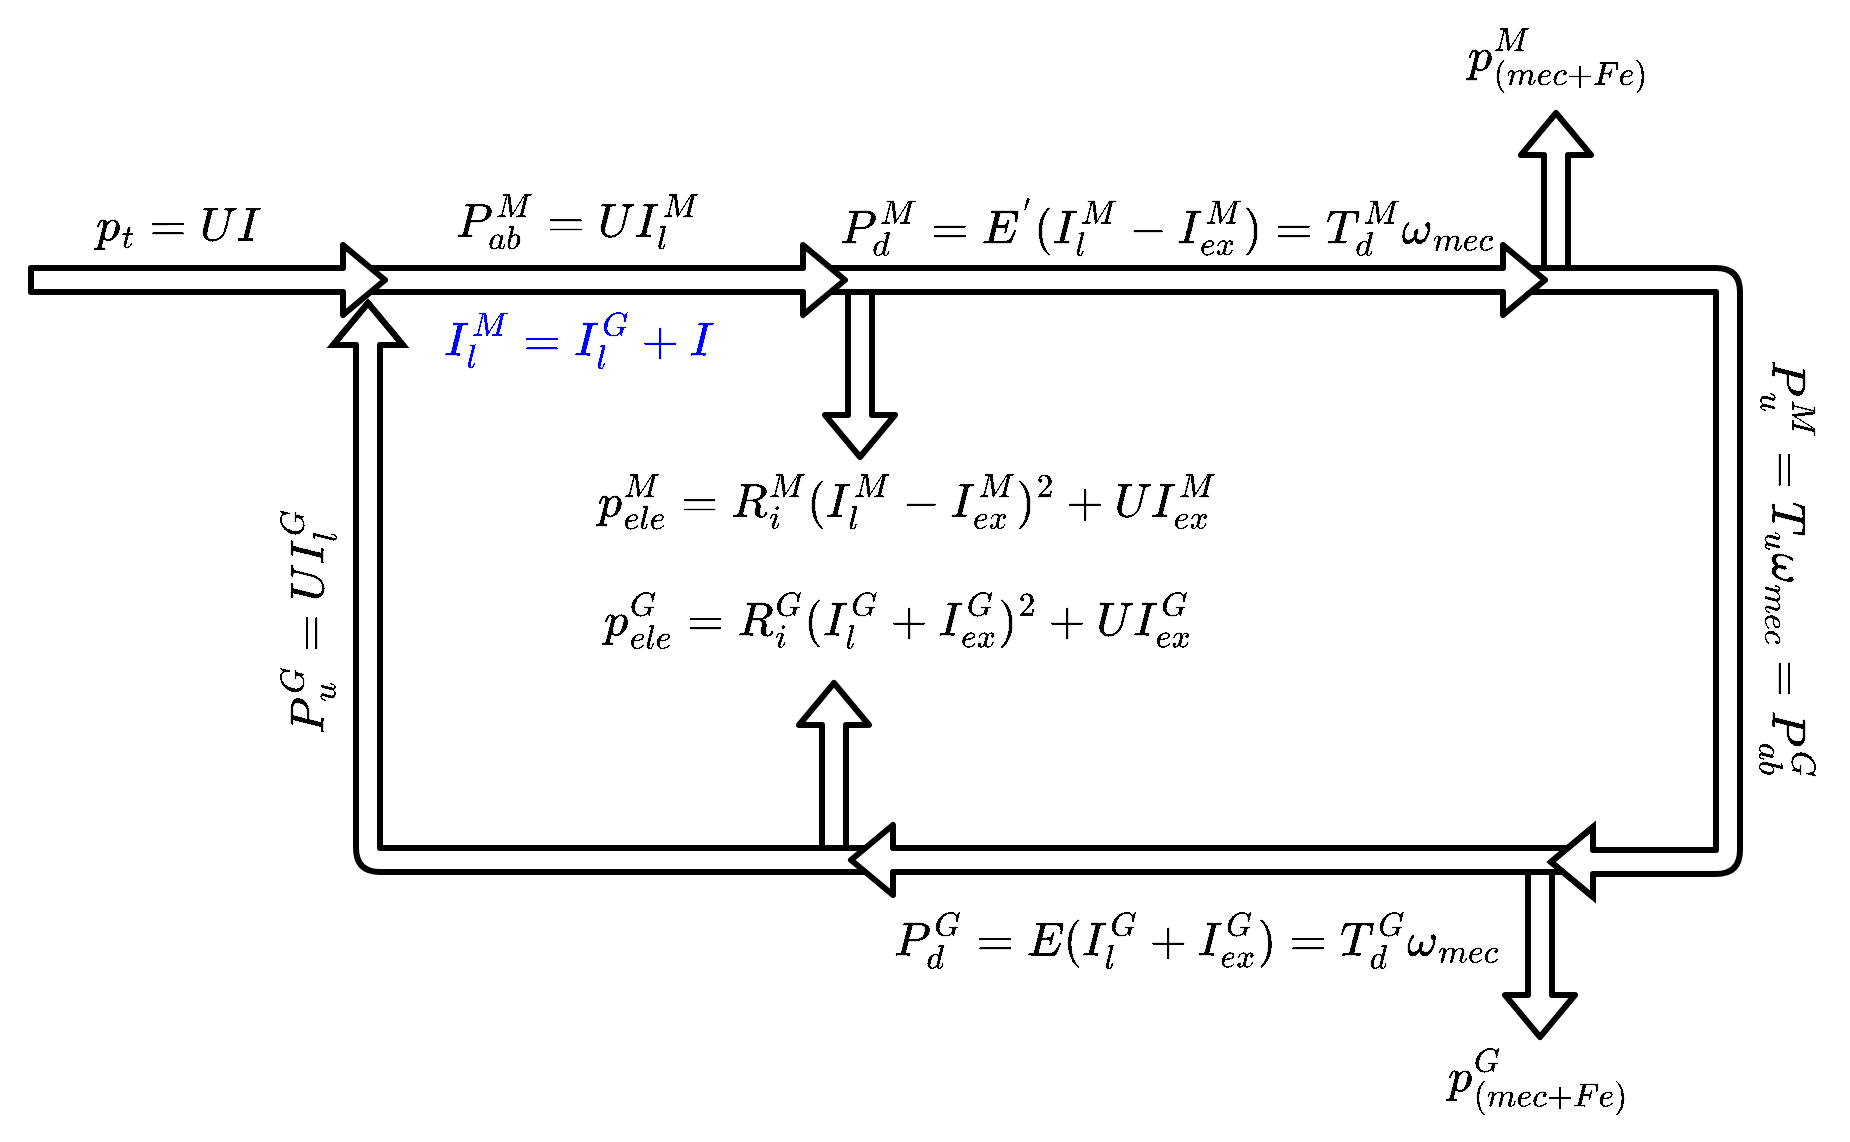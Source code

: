 <mxfile version="28.0.9">
  <diagram id="lR4dvnIPTEWd91jWwzxk" name="Página-1">
    <mxGraphModel dx="908" dy="673" grid="1" gridSize="10" guides="1" tooltips="1" connect="1" arrows="1" fold="1" page="1" pageScale="1" pageWidth="827" pageHeight="1169" background="#ffffff" math="1" shadow="0">
      <root>
        <mxCell id="0" />
        <mxCell id="1" parent="0" />
        <mxCell id="7RYQ9nikGVs3Xfe4LESR-33" value="" style="shape=flexArrow;endArrow=classic;html=1;strokeWidth=3;fillColor=#ffffff;" parent="1" edge="1">
          <mxGeometry width="50" height="50" relative="1" as="geometry">
            <mxPoint x="553" y="650" as="sourcePoint" />
            <mxPoint x="553" y="560" as="targetPoint" />
          </mxGeometry>
        </mxCell>
        <mxCell id="7RYQ9nikGVs3Xfe4LESR-26" value="" style="shape=flexArrow;endArrow=classic;html=1;strokeWidth=3;fillColor=#ffffff;" parent="1" edge="1">
          <mxGeometry width="50" height="50" relative="1" as="geometry">
            <mxPoint x="914" y="365" as="sourcePoint" />
            <mxPoint x="914" y="275" as="targetPoint" />
          </mxGeometry>
        </mxCell>
        <mxCell id="7RYQ9nikGVs3Xfe4LESR-17" value="" style="shape=flexArrow;endArrow=classic;html=1;strokeWidth=3;fillColor=#ffffff;" parent="1" edge="1">
          <mxGeometry width="50" height="50" relative="1" as="geometry">
            <mxPoint x="566" y="360" as="sourcePoint" />
            <mxPoint x="566" y="450" as="targetPoint" />
          </mxGeometry>
        </mxCell>
        <mxCell id="7RYQ9nikGVs3Xfe4LESR-31" value="" style="shape=flexArrow;endArrow=classic;html=1;strokeWidth=3;fillColor=#ffffff;" parent="1" edge="1">
          <mxGeometry width="50" height="50" relative="1" as="geometry">
            <mxPoint x="906" y="650" as="sourcePoint" />
            <mxPoint x="906" y="740" as="targetPoint" />
          </mxGeometry>
        </mxCell>
        <mxCell id="7RYQ9nikGVs3Xfe4LESR-16" value="$$P_{ab}^M=UI_l^M$$" style="text;html=1;strokeColor=none;fillColor=none;align=center;verticalAlign=middle;whiteSpace=wrap;rounded=0;fontSize=20;direction=east;horizontal=1;" parent="1" vertex="1">
          <mxGeometry x="340" y="300" width="170" height="60" as="geometry" />
        </mxCell>
        <mxCell id="7RYQ9nikGVs3Xfe4LESR-15" value="$$P_u^G=UI_l^G$$" style="text;html=1;strokeColor=none;fillColor=none;align=center;verticalAlign=middle;whiteSpace=wrap;rounded=0;fontSize=20;direction=east;horizontal=0;" parent="1" vertex="1">
          <mxGeometry x="250" y="425" width="80" height="210" as="geometry" />
        </mxCell>
        <mxCell id="7RYQ9nikGVs3Xfe4LESR-18" value="$$p_{ele}^M=R_i^M(I_l^M-I_{ex}^M)^2+UI_{ex}^M&lt;br&gt;$$" style="text;html=1;strokeColor=none;fillColor=none;align=center;verticalAlign=middle;whiteSpace=wrap;rounded=0;fontSize=20;direction=east;horizontal=1;" parent="1" vertex="1">
          <mxGeometry x="430" y="440" width="320" height="60" as="geometry" />
        </mxCell>
        <mxCell id="7RYQ9nikGVs3Xfe4LESR-19" value="$$I_l^M=I_l^G+I$$" style="text;html=1;strokeColor=none;fillColor=none;align=center;verticalAlign=middle;whiteSpace=wrap;rounded=0;fontSize=20;direction=east;horizontal=1;fontColor=#0000FF;" parent="1" vertex="1">
          <mxGeometry x="340" y="360" width="170" height="60" as="geometry" />
        </mxCell>
        <mxCell id="7RYQ9nikGVs3Xfe4LESR-27" value="$$p^M_{(mec+Fe)}$$" style="text;html=1;strokeColor=none;fillColor=none;align=center;verticalAlign=middle;whiteSpace=wrap;rounded=0;fontSize=20;direction=east;horizontal=1;" parent="1" vertex="1">
          <mxGeometry x="860" y="220" width="110" height="60" as="geometry" />
        </mxCell>
        <mxCell id="7RYQ9nikGVs3Xfe4LESR-30" value="$$p_{ele}^G=R_i^G(I_l^G+I_{ex}^G)^2+UI_{ex}^G&lt;br&gt;$$" style="text;html=1;strokeColor=none;fillColor=none;align=center;verticalAlign=middle;whiteSpace=wrap;rounded=0;fontSize=20;direction=east;horizontal=1;" parent="1" vertex="1">
          <mxGeometry x="410" y="500" width="350" height="60" as="geometry" />
        </mxCell>
        <mxCell id="7RYQ9nikGVs3Xfe4LESR-34" value="$$p^G_{(mec+Fe)}$$" style="text;html=1;strokeColor=none;fillColor=none;align=center;verticalAlign=middle;whiteSpace=wrap;rounded=0;fontSize=20;direction=east;horizontal=1;" parent="1" vertex="1">
          <mxGeometry x="850" y="730" width="110" height="60" as="geometry" />
        </mxCell>
        <mxCell id="7RYQ9nikGVs3Xfe4LESR-35" value="$$P_d^G=E(I_l^G+I_{ex}^G)=T_d^G\omega_{mec}$$" style="text;html=1;strokeColor=none;fillColor=none;align=center;verticalAlign=middle;whiteSpace=wrap;rounded=0;fontSize=20;direction=east;horizontal=1;" parent="1" vertex="1">
          <mxGeometry x="600" y="660" width="270" height="60" as="geometry" />
        </mxCell>
        <mxCell id="7RYQ9nikGVs3Xfe4LESR-36" value="$$P_u^M=T_u\omega_{mec}=P_{ab}^G$$" style="text;html=1;strokeColor=none;fillColor=none;align=center;verticalAlign=middle;whiteSpace=wrap;rounded=0;fontSize=20;direction=east;horizontal=0;rotation=180;" parent="1" vertex="1">
          <mxGeometry x="1000" y="360" width="60" height="290" as="geometry" />
        </mxCell>
        <mxCell id="7RYQ9nikGVs3Xfe4LESR-14" value="$$p_{t}=UI$$" style="text;html=1;strokeColor=none;fillColor=none;align=center;verticalAlign=middle;whiteSpace=wrap;rounded=0;fontSize=20;shadow=1;" parent="1" vertex="1">
          <mxGeometry x="140" y="303" width="170" height="60" as="geometry" />
        </mxCell>
        <mxCell id="7RYQ9nikGVs3Xfe4LESR-12" value="" style="shape=flexArrow;endArrow=classic;html=1;strokeWidth=3;fillColor=#ffffff;" parent="1" edge="1">
          <mxGeometry width="50" height="50" relative="1" as="geometry">
            <mxPoint x="580" y="650" as="sourcePoint" />
            <mxPoint x="320" y="370" as="targetPoint" />
            <Array as="points">
              <mxPoint x="320" y="650" />
            </Array>
          </mxGeometry>
        </mxCell>
        <mxCell id="7RYQ9nikGVs3Xfe4LESR-32" value="" style="shape=flexArrow;endArrow=classic;html=1;strokeWidth=3;fillColor=#ffffff;" parent="1" edge="1">
          <mxGeometry width="50" height="50" relative="1" as="geometry">
            <mxPoint x="930" y="650" as="sourcePoint" />
            <mxPoint x="560" y="650" as="targetPoint" />
          </mxGeometry>
        </mxCell>
        <mxCell id="7RYQ9nikGVs3Xfe4LESR-29" value="" style="shape=flexArrow;endArrow=classic;html=1;strokeWidth=3;fillColor=#ffffff;" parent="1" edge="1">
          <mxGeometry width="50" height="50" relative="1" as="geometry">
            <mxPoint x="890" y="360" as="sourcePoint" />
            <mxPoint x="910" y="651" as="targetPoint" />
            <Array as="points">
              <mxPoint x="1000" y="360" />
              <mxPoint x="1000" y="651" />
            </Array>
          </mxGeometry>
        </mxCell>
        <mxCell id="7RYQ9nikGVs3Xfe4LESR-24" value="$$P_d^M=E^{&#39;}(I_l^M-I_{ex}^M)=T_d^M\omega_{mec}$$" style="text;html=1;strokeColor=none;fillColor=none;align=center;verticalAlign=middle;whiteSpace=wrap;rounded=0;fontSize=20;direction=east;horizontal=1;" parent="1" vertex="1">
          <mxGeometry x="570" y="303" width="300" height="60" as="geometry" />
        </mxCell>
        <mxCell id="7RYQ9nikGVs3Xfe4LESR-21" value="" style="shape=flexArrow;endArrow=classic;html=1;strokeWidth=3;fillColor=#ffffff;" parent="1" edge="1">
          <mxGeometry width="50" height="50" relative="1" as="geometry">
            <mxPoint x="540" y="360" as="sourcePoint" />
            <mxPoint x="910" y="360" as="targetPoint" />
          </mxGeometry>
        </mxCell>
        <mxCell id="7RYQ9nikGVs3Xfe4LESR-11" value="" style="shape=flexArrow;endArrow=classic;html=1;strokeWidth=3;fillColor=#ffffff;" parent="1" edge="1">
          <mxGeometry width="50" height="50" relative="1" as="geometry">
            <mxPoint x="320" y="360" as="sourcePoint" />
            <mxPoint x="560" y="360" as="targetPoint" />
          </mxGeometry>
        </mxCell>
        <mxCell id="7RYQ9nikGVs3Xfe4LESR-6" value="" style="shape=flexArrow;endArrow=classic;html=1;strokeWidth=3;fillColor=#ffffff;" parent="1" edge="1">
          <mxGeometry width="50" height="50" relative="1" as="geometry">
            <mxPoint x="150" y="360" as="sourcePoint" />
            <mxPoint x="330" y="360" as="targetPoint" />
          </mxGeometry>
        </mxCell>
      </root>
    </mxGraphModel>
  </diagram>
</mxfile>

